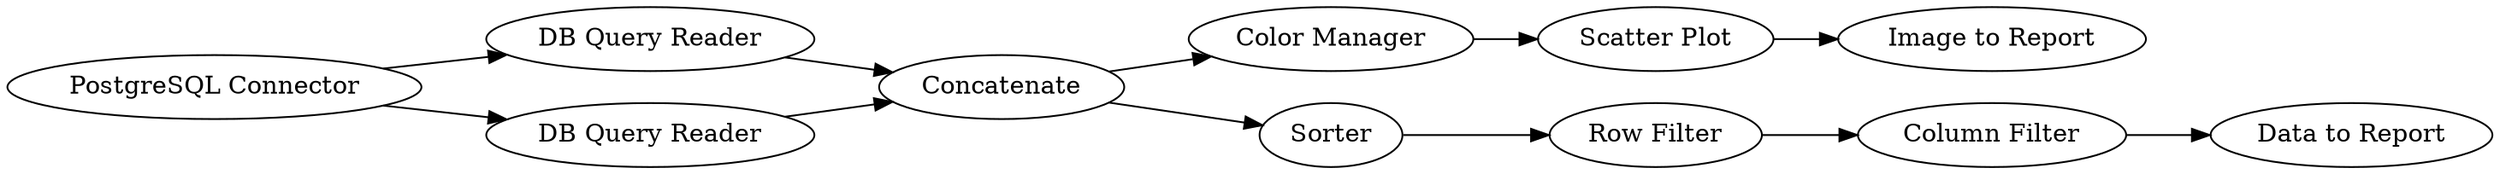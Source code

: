 digraph {
	"-671274726042772614_4" [label=Concatenate]
	"-671274726042772614_16" [label="Color Manager"]
	"-671274726042772614_3" [label="DB Query Reader"]
	"-671274726042772614_11" [label="Column Filter"]
	"-671274726042772614_1" [label="PostgreSQL Connector"]
	"-671274726042772614_17" [label="Image to Report"]
	"-671274726042772614_10" [label="Data to Report"]
	"-671274726042772614_14" [label="Scatter Plot"]
	"-671274726042772614_2" [label="DB Query Reader"]
	"-671274726042772614_5" [label=Sorter]
	"-671274726042772614_9" [label="Row Filter"]
	"-671274726042772614_3" -> "-671274726042772614_4"
	"-671274726042772614_2" -> "-671274726042772614_4"
	"-671274726042772614_16" -> "-671274726042772614_14"
	"-671274726042772614_1" -> "-671274726042772614_3"
	"-671274726042772614_11" -> "-671274726042772614_10"
	"-671274726042772614_5" -> "-671274726042772614_9"
	"-671274726042772614_4" -> "-671274726042772614_16"
	"-671274726042772614_1" -> "-671274726042772614_2"
	"-671274726042772614_9" -> "-671274726042772614_11"
	"-671274726042772614_4" -> "-671274726042772614_5"
	"-671274726042772614_14" -> "-671274726042772614_17"
	rankdir=LR
}
